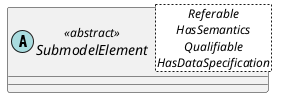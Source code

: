 @startuml
abstract class SubmodelElement<Referable\nHasSemantics\nQualifiable\nHasDataSpecification> <<abstract>> {
}
@enduml